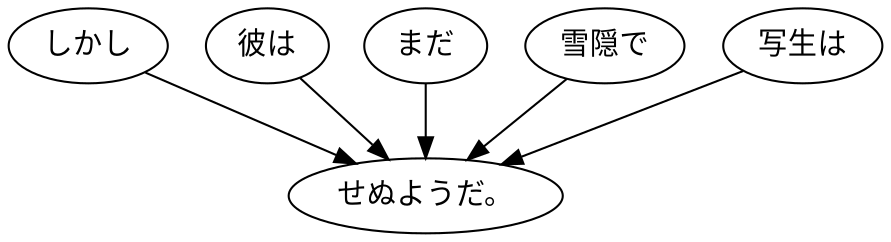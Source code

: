 digraph graph319 {
	node0 [label="しかし"];
	node1 [label="彼は"];
	node2 [label="まだ"];
	node3 [label="雪隠で"];
	node4 [label="写生は"];
	node5 [label="せぬようだ。"];
	node0 -> node5;
	node1 -> node5;
	node2 -> node5;
	node3 -> node5;
	node4 -> node5;
}
